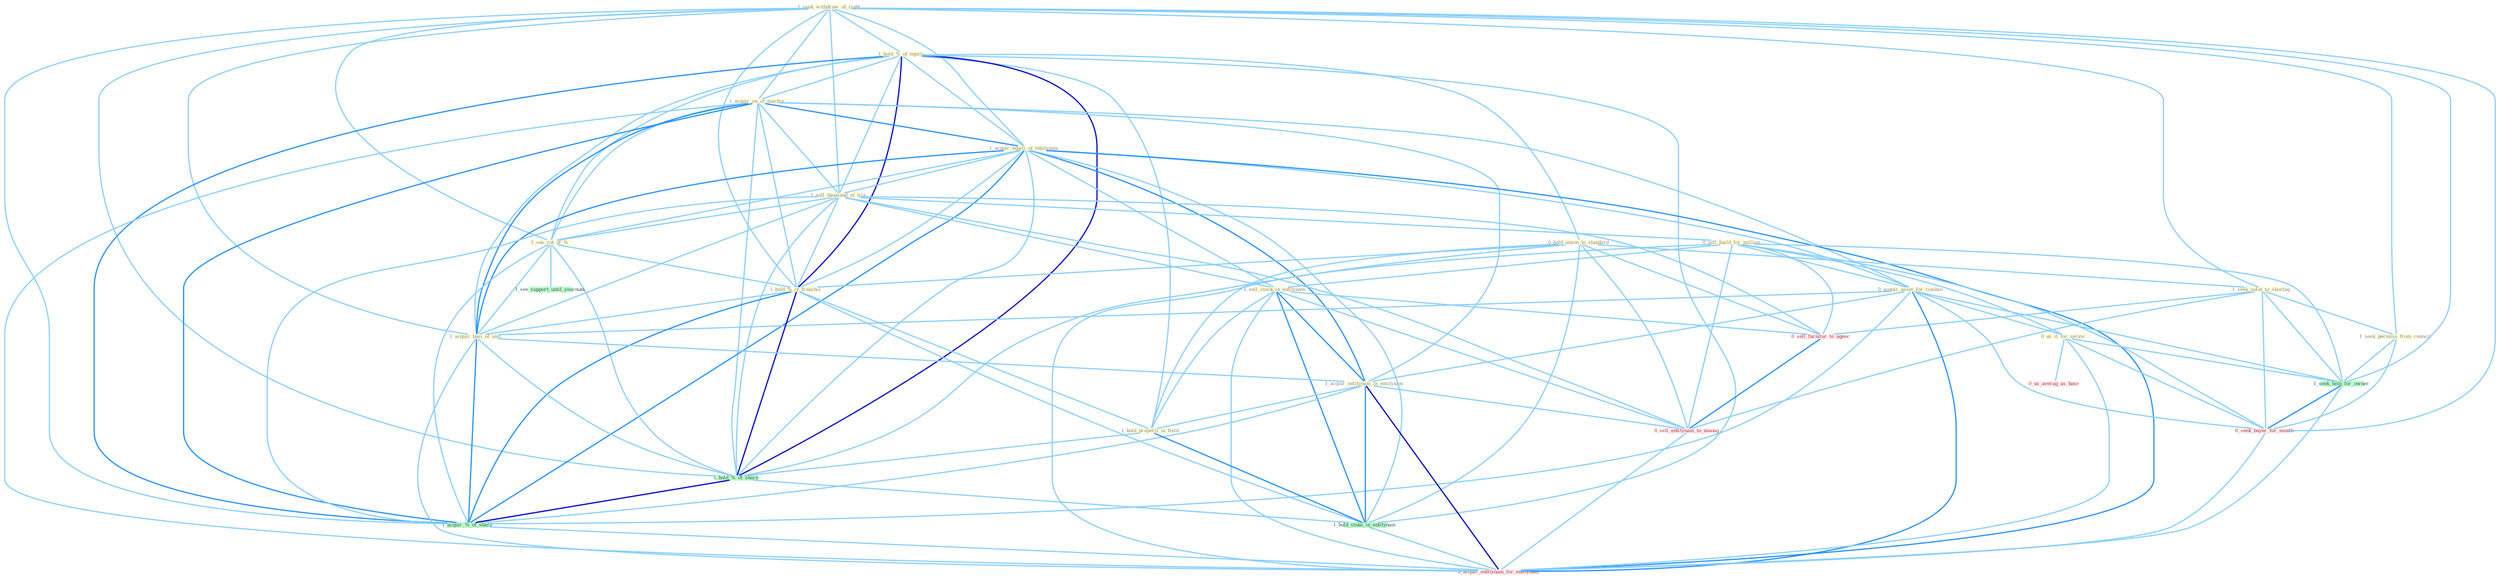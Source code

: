 Graph G{ 
    node
    [shape=polygon,style=filled,width=.5,height=.06,color="#BDFCC9",fixedsize=true,fontsize=4,
    fontcolor="#2f4f4f"];
    {node
    [color="#ffffe0", fontcolor="#8b7d6b"] "1_seek_withdraw_of_right " "1_hold_%_of_equiti " "1_acquir_on_of_machin " "1_acquir_equiti_of_entitynam " "0_hold_anyon_to_standard " "1_sell_thousand_of_tire " "0_sell_build_for_million " "1_seek_solut_to_shortag " "1_see_cut_of_% " "1_sell_stock_in_entitynam " "0_acquir_asset_for_combin " "1_seek_permiss_from_council " "1_hold_%_of_franchis " "1_acquir_busi_of_unit " "0_us_it_for_servic " "1_acquir_entitynam_in_entitynam " "1_hold_properti_in_field "}
{node [color="#fff0f5", fontcolor="#b22222"] "0_seek_buyer_for_month " "0_sell_furnitur_to_agenc " "0_us_averag_as_base " "0_sell_entitynam_to_manag " "0_acquir_entitynam_for_entitynam "}
edge [color="#B0E2FF"];

	"1_seek_withdraw_of_right " -- "1_hold_%_of_equiti " [w="1", color="#87cefa" ];
	"1_seek_withdraw_of_right " -- "1_acquir_on_of_machin " [w="1", color="#87cefa" ];
	"1_seek_withdraw_of_right " -- "1_acquir_equiti_of_entitynam " [w="1", color="#87cefa" ];
	"1_seek_withdraw_of_right " -- "1_sell_thousand_of_tire " [w="1", color="#87cefa" ];
	"1_seek_withdraw_of_right " -- "1_seek_solut_to_shortag " [w="1", color="#87cefa" ];
	"1_seek_withdraw_of_right " -- "1_see_cut_of_% " [w="1", color="#87cefa" ];
	"1_seek_withdraw_of_right " -- "1_seek_permiss_from_council " [w="1", color="#87cefa" ];
	"1_seek_withdraw_of_right " -- "1_hold_%_of_franchis " [w="1", color="#87cefa" ];
	"1_seek_withdraw_of_right " -- "1_acquir_busi_of_unit " [w="1", color="#87cefa" ];
	"1_seek_withdraw_of_right " -- "1_hold_%_of_share " [w="1", color="#87cefa" ];
	"1_seek_withdraw_of_right " -- "1_seek_help_for_owner " [w="1", color="#87cefa" ];
	"1_seek_withdraw_of_right " -- "0_seek_buyer_for_month " [w="1", color="#87cefa" ];
	"1_seek_withdraw_of_right " -- "1_acquir_%_of_share " [w="1", color="#87cefa" ];
	"1_hold_%_of_equiti " -- "1_acquir_on_of_machin " [w="1", color="#87cefa" ];
	"1_hold_%_of_equiti " -- "1_acquir_equiti_of_entitynam " [w="1", color="#87cefa" ];
	"1_hold_%_of_equiti " -- "0_hold_anyon_to_standard " [w="1", color="#87cefa" ];
	"1_hold_%_of_equiti " -- "1_sell_thousand_of_tire " [w="1", color="#87cefa" ];
	"1_hold_%_of_equiti " -- "1_see_cut_of_% " [w="1", color="#87cefa" ];
	"1_hold_%_of_equiti " -- "1_hold_%_of_franchis " [w="3", color="#0000cd" , len=0.6];
	"1_hold_%_of_equiti " -- "1_acquir_busi_of_unit " [w="1", color="#87cefa" ];
	"1_hold_%_of_equiti " -- "1_hold_properti_in_field " [w="1", color="#87cefa" ];
	"1_hold_%_of_equiti " -- "1_hold_%_of_share " [w="3", color="#0000cd" , len=0.6];
	"1_hold_%_of_equiti " -- "1_hold_stake_in_entitynam " [w="1", color="#87cefa" ];
	"1_hold_%_of_equiti " -- "1_acquir_%_of_share " [w="2", color="#1e90ff" , len=0.8];
	"1_acquir_on_of_machin " -- "1_acquir_equiti_of_entitynam " [w="2", color="#1e90ff" , len=0.8];
	"1_acquir_on_of_machin " -- "1_sell_thousand_of_tire " [w="1", color="#87cefa" ];
	"1_acquir_on_of_machin " -- "1_see_cut_of_% " [w="1", color="#87cefa" ];
	"1_acquir_on_of_machin " -- "0_acquir_asset_for_combin " [w="1", color="#87cefa" ];
	"1_acquir_on_of_machin " -- "1_hold_%_of_franchis " [w="1", color="#87cefa" ];
	"1_acquir_on_of_machin " -- "1_acquir_busi_of_unit " [w="2", color="#1e90ff" , len=0.8];
	"1_acquir_on_of_machin " -- "1_acquir_entitynam_in_entitynam " [w="1", color="#87cefa" ];
	"1_acquir_on_of_machin " -- "1_hold_%_of_share " [w="1", color="#87cefa" ];
	"1_acquir_on_of_machin " -- "1_acquir_%_of_share " [w="2", color="#1e90ff" , len=0.8];
	"1_acquir_on_of_machin " -- "0_acquir_entitynam_for_entitynam " [w="1", color="#87cefa" ];
	"1_acquir_equiti_of_entitynam " -- "1_sell_thousand_of_tire " [w="1", color="#87cefa" ];
	"1_acquir_equiti_of_entitynam " -- "1_see_cut_of_% " [w="1", color="#87cefa" ];
	"1_acquir_equiti_of_entitynam " -- "1_sell_stock_in_entitynam " [w="1", color="#87cefa" ];
	"1_acquir_equiti_of_entitynam " -- "0_acquir_asset_for_combin " [w="1", color="#87cefa" ];
	"1_acquir_equiti_of_entitynam " -- "1_hold_%_of_franchis " [w="1", color="#87cefa" ];
	"1_acquir_equiti_of_entitynam " -- "1_acquir_busi_of_unit " [w="2", color="#1e90ff" , len=0.8];
	"1_acquir_equiti_of_entitynam " -- "1_acquir_entitynam_in_entitynam " [w="2", color="#1e90ff" , len=0.8];
	"1_acquir_equiti_of_entitynam " -- "1_hold_%_of_share " [w="1", color="#87cefa" ];
	"1_acquir_equiti_of_entitynam " -- "1_hold_stake_in_entitynam " [w="1", color="#87cefa" ];
	"1_acquir_equiti_of_entitynam " -- "1_acquir_%_of_share " [w="2", color="#1e90ff" , len=0.8];
	"1_acquir_equiti_of_entitynam " -- "0_acquir_entitynam_for_entitynam " [w="2", color="#1e90ff" , len=0.8];
	"0_hold_anyon_to_standard " -- "1_seek_solut_to_shortag " [w="1", color="#87cefa" ];
	"0_hold_anyon_to_standard " -- "1_hold_%_of_franchis " [w="1", color="#87cefa" ];
	"0_hold_anyon_to_standard " -- "1_hold_properti_in_field " [w="1", color="#87cefa" ];
	"0_hold_anyon_to_standard " -- "1_hold_%_of_share " [w="1", color="#87cefa" ];
	"0_hold_anyon_to_standard " -- "1_hold_stake_in_entitynam " [w="1", color="#87cefa" ];
	"0_hold_anyon_to_standard " -- "0_sell_furnitur_to_agenc " [w="1", color="#87cefa" ];
	"0_hold_anyon_to_standard " -- "0_sell_entitynam_to_manag " [w="1", color="#87cefa" ];
	"1_sell_thousand_of_tire " -- "0_sell_build_for_million " [w="1", color="#87cefa" ];
	"1_sell_thousand_of_tire " -- "1_see_cut_of_% " [w="1", color="#87cefa" ];
	"1_sell_thousand_of_tire " -- "1_sell_stock_in_entitynam " [w="1", color="#87cefa" ];
	"1_sell_thousand_of_tire " -- "1_hold_%_of_franchis " [w="1", color="#87cefa" ];
	"1_sell_thousand_of_tire " -- "1_acquir_busi_of_unit " [w="1", color="#87cefa" ];
	"1_sell_thousand_of_tire " -- "1_hold_%_of_share " [w="1", color="#87cefa" ];
	"1_sell_thousand_of_tire " -- "1_acquir_%_of_share " [w="1", color="#87cefa" ];
	"1_sell_thousand_of_tire " -- "0_sell_furnitur_to_agenc " [w="1", color="#87cefa" ];
	"1_sell_thousand_of_tire " -- "0_sell_entitynam_to_manag " [w="1", color="#87cefa" ];
	"0_sell_build_for_million " -- "1_sell_stock_in_entitynam " [w="1", color="#87cefa" ];
	"0_sell_build_for_million " -- "0_acquir_asset_for_combin " [w="1", color="#87cefa" ];
	"0_sell_build_for_million " -- "0_us_it_for_servic " [w="1", color="#87cefa" ];
	"0_sell_build_for_million " -- "1_seek_help_for_owner " [w="1", color="#87cefa" ];
	"0_sell_build_for_million " -- "0_seek_buyer_for_month " [w="1", color="#87cefa" ];
	"0_sell_build_for_million " -- "0_sell_furnitur_to_agenc " [w="1", color="#87cefa" ];
	"0_sell_build_for_million " -- "0_sell_entitynam_to_manag " [w="1", color="#87cefa" ];
	"0_sell_build_for_million " -- "0_acquir_entitynam_for_entitynam " [w="1", color="#87cefa" ];
	"1_seek_solut_to_shortag " -- "1_seek_permiss_from_council " [w="1", color="#87cefa" ];
	"1_seek_solut_to_shortag " -- "1_seek_help_for_owner " [w="1", color="#87cefa" ];
	"1_seek_solut_to_shortag " -- "0_seek_buyer_for_month " [w="1", color="#87cefa" ];
	"1_seek_solut_to_shortag " -- "0_sell_furnitur_to_agenc " [w="1", color="#87cefa" ];
	"1_seek_solut_to_shortag " -- "0_sell_entitynam_to_manag " [w="1", color="#87cefa" ];
	"1_see_cut_of_% " -- "1_hold_%_of_franchis " [w="1", color="#87cefa" ];
	"1_see_cut_of_% " -- "1_acquir_busi_of_unit " [w="1", color="#87cefa" ];
	"1_see_cut_of_% " -- "1_hold_%_of_share " [w="1", color="#87cefa" ];
	"1_see_cut_of_% " -- "1_acquir_%_of_share " [w="1", color="#87cefa" ];
	"1_see_cut_of_% " -- "1_see_support_until_yearnum " [w="1", color="#87cefa" ];
	"1_sell_stock_in_entitynam " -- "1_acquir_entitynam_in_entitynam " [w="2", color="#1e90ff" , len=0.8];
	"1_sell_stock_in_entitynam " -- "1_hold_properti_in_field " [w="1", color="#87cefa" ];
	"1_sell_stock_in_entitynam " -- "1_hold_stake_in_entitynam " [w="2", color="#1e90ff" , len=0.8];
	"1_sell_stock_in_entitynam " -- "0_sell_furnitur_to_agenc " [w="1", color="#87cefa" ];
	"1_sell_stock_in_entitynam " -- "0_sell_entitynam_to_manag " [w="1", color="#87cefa" ];
	"1_sell_stock_in_entitynam " -- "0_acquir_entitynam_for_entitynam " [w="1", color="#87cefa" ];
	"0_acquir_asset_for_combin " -- "1_acquir_busi_of_unit " [w="1", color="#87cefa" ];
	"0_acquir_asset_for_combin " -- "0_us_it_for_servic " [w="1", color="#87cefa" ];
	"0_acquir_asset_for_combin " -- "1_acquir_entitynam_in_entitynam " [w="1", color="#87cefa" ];
	"0_acquir_asset_for_combin " -- "1_seek_help_for_owner " [w="1", color="#87cefa" ];
	"0_acquir_asset_for_combin " -- "0_seek_buyer_for_month " [w="1", color="#87cefa" ];
	"0_acquir_asset_for_combin " -- "1_acquir_%_of_share " [w="1", color="#87cefa" ];
	"0_acquir_asset_for_combin " -- "0_acquir_entitynam_for_entitynam " [w="2", color="#1e90ff" , len=0.8];
	"1_seek_permiss_from_council " -- "1_seek_help_for_owner " [w="1", color="#87cefa" ];
	"1_seek_permiss_from_council " -- "0_seek_buyer_for_month " [w="1", color="#87cefa" ];
	"1_hold_%_of_franchis " -- "1_acquir_busi_of_unit " [w="1", color="#87cefa" ];
	"1_hold_%_of_franchis " -- "1_hold_properti_in_field " [w="1", color="#87cefa" ];
	"1_hold_%_of_franchis " -- "1_hold_%_of_share " [w="3", color="#0000cd" , len=0.6];
	"1_hold_%_of_franchis " -- "1_hold_stake_in_entitynam " [w="1", color="#87cefa" ];
	"1_hold_%_of_franchis " -- "1_acquir_%_of_share " [w="2", color="#1e90ff" , len=0.8];
	"1_acquir_busi_of_unit " -- "1_acquir_entitynam_in_entitynam " [w="1", color="#87cefa" ];
	"1_acquir_busi_of_unit " -- "1_hold_%_of_share " [w="1", color="#87cefa" ];
	"1_acquir_busi_of_unit " -- "1_acquir_%_of_share " [w="2", color="#1e90ff" , len=0.8];
	"1_acquir_busi_of_unit " -- "0_acquir_entitynam_for_entitynam " [w="1", color="#87cefa" ];
	"0_us_it_for_servic " -- "1_seek_help_for_owner " [w="1", color="#87cefa" ];
	"0_us_it_for_servic " -- "0_seek_buyer_for_month " [w="1", color="#87cefa" ];
	"0_us_it_for_servic " -- "0_us_averag_as_base " [w="1", color="#87cefa" ];
	"0_us_it_for_servic " -- "0_acquir_entitynam_for_entitynam " [w="1", color="#87cefa" ];
	"1_acquir_entitynam_in_entitynam " -- "1_hold_properti_in_field " [w="1", color="#87cefa" ];
	"1_acquir_entitynam_in_entitynam " -- "1_hold_stake_in_entitynam " [w="2", color="#1e90ff" , len=0.8];
	"1_acquir_entitynam_in_entitynam " -- "1_acquir_%_of_share " [w="1", color="#87cefa" ];
	"1_acquir_entitynam_in_entitynam " -- "0_sell_entitynam_to_manag " [w="1", color="#87cefa" ];
	"1_acquir_entitynam_in_entitynam " -- "0_acquir_entitynam_for_entitynam " [w="3", color="#0000cd" , len=0.6];
	"1_hold_properti_in_field " -- "1_hold_%_of_share " [w="1", color="#87cefa" ];
	"1_hold_properti_in_field " -- "1_hold_stake_in_entitynam " [w="2", color="#1e90ff" , len=0.8];
	"1_hold_%_of_share " -- "1_hold_stake_in_entitynam " [w="1", color="#87cefa" ];
	"1_hold_%_of_share " -- "1_acquir_%_of_share " [w="3", color="#0000cd" , len=0.6];
	"1_hold_stake_in_entitynam " -- "0_acquir_entitynam_for_entitynam " [w="1", color="#87cefa" ];
	"1_seek_help_for_owner " -- "0_seek_buyer_for_month " [w="2", color="#1e90ff" , len=0.8];
	"1_seek_help_for_owner " -- "0_acquir_entitynam_for_entitynam " [w="1", color="#87cefa" ];
	"0_seek_buyer_for_month " -- "0_acquir_entitynam_for_entitynam " [w="1", color="#87cefa" ];
	"1_acquir_%_of_share " -- "0_acquir_entitynam_for_entitynam " [w="1", color="#87cefa" ];
	"0_sell_furnitur_to_agenc " -- "0_sell_entitynam_to_manag " [w="2", color="#1e90ff" , len=0.8];
	"0_sell_entitynam_to_manag " -- "0_acquir_entitynam_for_entitynam " [w="1", color="#87cefa" ];
}